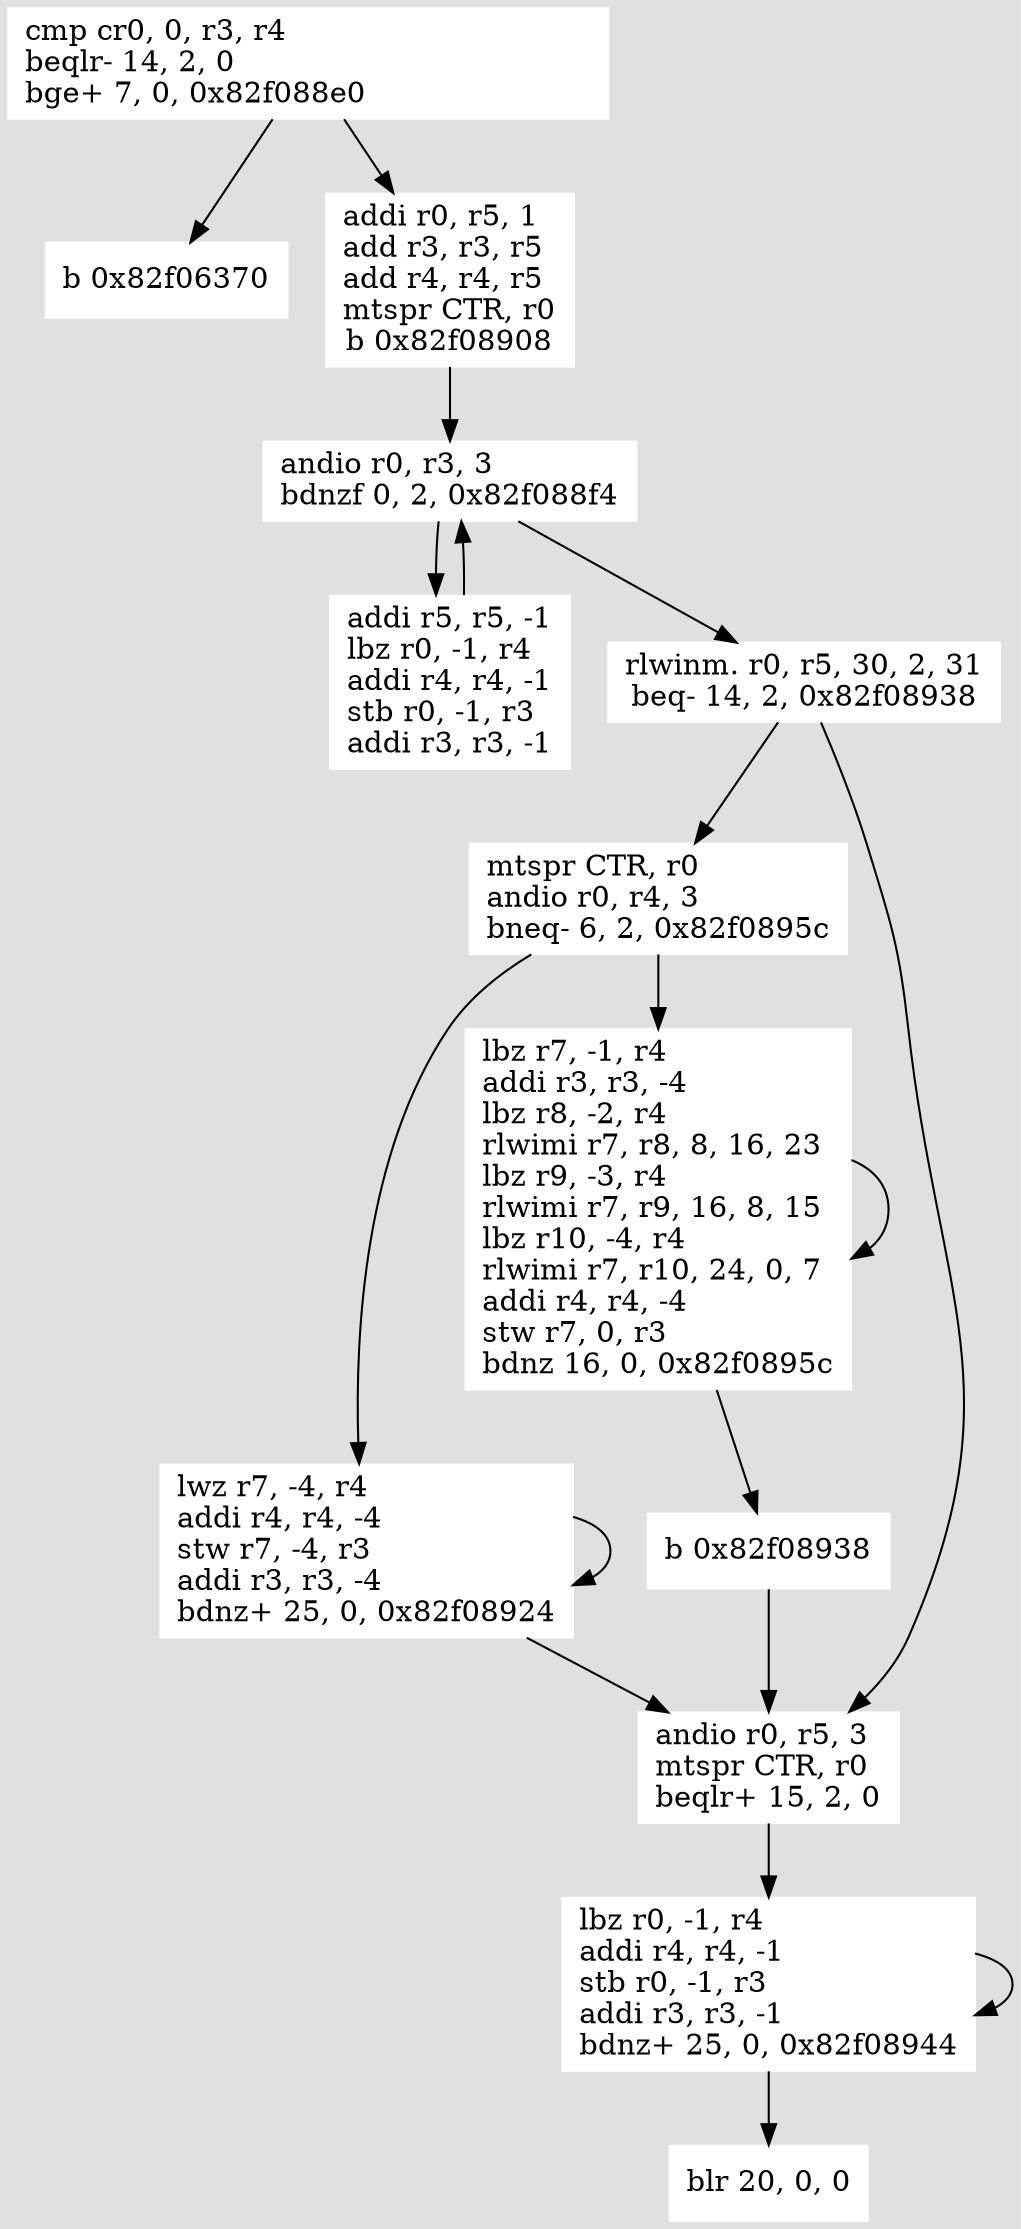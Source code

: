 digraph test {
graph [ bgcolor="#E0E0E0"; font=verdana; truecolor=true; ];
node [ shape=box; color="#ffffff"; style="filled"; ];
"sub_82f088d0" [ label = "cmp cr0, 0, r3, r4\lbeqlr- 14, 2, 0\lbge+ 7, 0, 0x82f088e0\l" ; width = 4; ];
"loc_82f088dc" [ label = "b 0x82f06370" ];
"loc_82f088e0" [ label = "addi r0, r5, 1\ladd r3, r3, r5\ladd r4, r4, r5\lmtspr CTR, r0\lb 0x82f08908" ];
"loc_82f08908" [ label = "andio r0, r3, 3\lbdnzf 0, 2, 0x82f088f4" ];
"loc_82f088f4" [ label = "addi r5, r5, -1\llbz r0, -1, r4\laddi r4, r4, -1\lstb r0, -1, r3\laddi r3, r3, -1" ];
"loc_82f08910" [ label = "rlwinm. r0, r5, 30, 2, 31\lbeq- 14, 2, 0x82f08938" ];
"loc_82f08918" [ label = "mtspr CTR, r0\landio r0, r4, 3\lbneq- 6, 2, 0x82f0895c" ];
"loc_82f08924" [ label = "lwz r7, -4, r4\laddi r4, r4, -4\lstw r7, -4, r3\laddi r3, r3, -4\lbdnz+ 25, 0, 0x82f08924" ];
"loc_82f08938" [ label = "andio r0, r5, 3\lmtspr CTR, r0\lbeqlr+ 15, 2, 0" ];
"loc_82f08944" [ label = "lbz r0, -1, r4\laddi r4, r4, -1\lstb r0, -1, r3\laddi r3, r3, -1\lbdnz+ 25, 0, 0x82f08944" ];
"loc_82f08958" [ label = "blr 20, 0, 0" ];
"loc_82f0895c" [ label = "lbz r7, -1, r4\laddi r3, r3, -4\llbz r8, -2, r4\lrlwimi r7, r8, 8, 16, 23\llbz r9, -3, r4\lrlwimi r7, r9, 16, 8, 15\llbz r10, -4, r4\lrlwimi r7, r10, 24, 0, 7\laddi r4, r4, -4\lstw r7, 0, r3\lbdnz 16, 0, 0x82f0895c" ];
"loc_82f08988" [ label = "b 0x82f08938" ];
"sub_82f088d0" -> "loc_82f088e0";
"sub_82f088d0" -> "loc_82f088dc";
"loc_82f088e0" -> "loc_82f08908";
"loc_82f08908" -> "loc_82f088f4";
"loc_82f08908" -> "loc_82f08910";
"loc_82f088f4" -> "loc_82f08908";
"loc_82f08910" -> "loc_82f08938";
"loc_82f08910" -> "loc_82f08918";
"loc_82f08918" -> "loc_82f0895c";
"loc_82f08918" -> "loc_82f08924";
"loc_82f08924" -> "loc_82f08924";
"loc_82f08924" -> "loc_82f08938";
"loc_82f08938" -> "loc_82f08944";
"loc_82f08944" -> "loc_82f08944";
"loc_82f08944" -> "loc_82f08958";
"loc_82f0895c" -> "loc_82f0895c";
"loc_82f0895c" -> "loc_82f08988";
"loc_82f08988" -> "loc_82f08938";
}